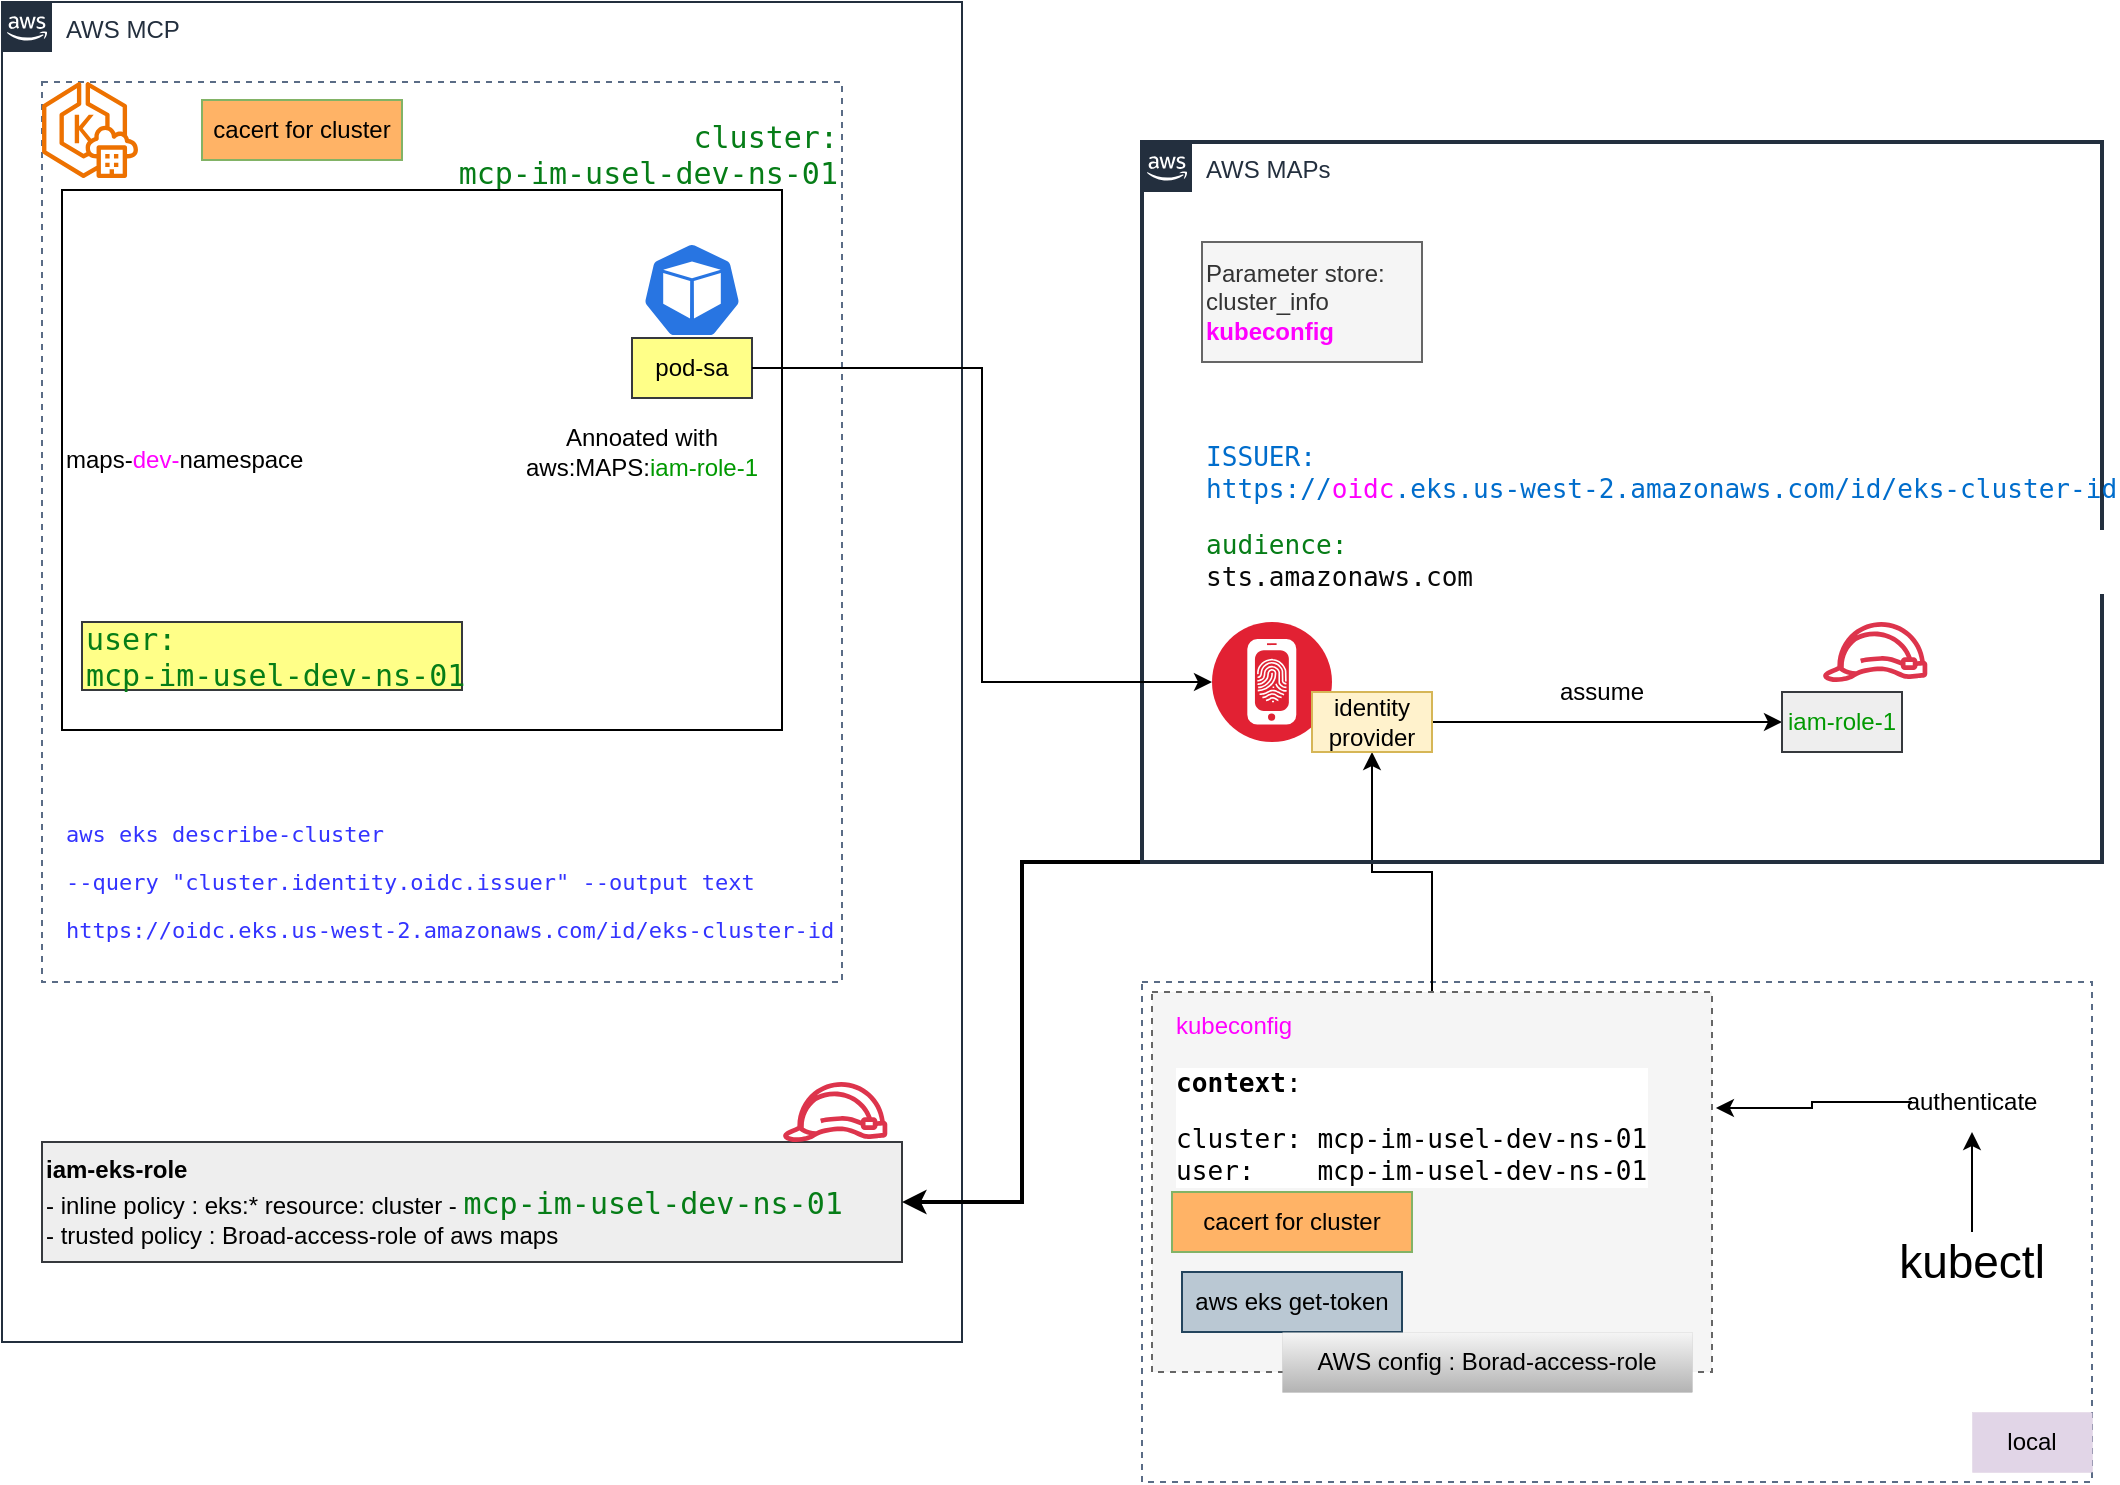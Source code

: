 <mxfile version="24.6.5" type="github">
  <diagram name="Page-1" id="77FXZlbwy5sw5B4aOLtn">
    <mxGraphModel dx="2176" dy="738" grid="1" gridSize="10" guides="1" tooltips="1" connect="1" arrows="1" fold="1" page="1" pageScale="1" pageWidth="850" pageHeight="1100" math="0" shadow="0">
      <root>
        <mxCell id="0" />
        <mxCell id="1" parent="0" />
        <mxCell id="TPYvqTaAF-6Quw0X2QA_-32" value="Generic group" style="fillColor=none;strokeColor=#5A6C86;dashed=1;verticalAlign=top;fontStyle=0;fontColor=#5A6C86;whiteSpace=wrap;html=1;" vertex="1" parent="1">
          <mxGeometry x="280" y="740" width="475" height="250" as="geometry" />
        </mxCell>
        <mxCell id="TPYvqTaAF-6Quw0X2QA_-34" style="edgeStyle=orthogonalEdgeStyle;rounded=0;orthogonalLoop=1;jettySize=auto;html=1;entryX=0.5;entryY=1;entryDx=0;entryDy=0;" edge="1" parent="1" source="TPYvqTaAF-6Quw0X2QA_-26" target="TPYvqTaAF-6Quw0X2QA_-16">
          <mxGeometry relative="1" as="geometry" />
        </mxCell>
        <mxCell id="TPYvqTaAF-6Quw0X2QA_-26" value="" style="fillColor=#f5f5f5;strokeColor=#666666;dashed=1;verticalAlign=top;fontStyle=0;fontColor=#333333;whiteSpace=wrap;html=1;" vertex="1" parent="1">
          <mxGeometry x="285" y="745" width="280" height="190" as="geometry" />
        </mxCell>
        <mxCell id="TPYvqTaAF-6Quw0X2QA_-1" value="AWS MCP" style="points=[[0,0],[0.25,0],[0.5,0],[0.75,0],[1,0],[1,0.25],[1,0.5],[1,0.75],[1,1],[0.75,1],[0.5,1],[0.25,1],[0,1],[0,0.75],[0,0.5],[0,0.25]];outlineConnect=0;gradientColor=none;html=1;whiteSpace=wrap;fontSize=12;fontStyle=0;container=1;pointerEvents=0;collapsible=0;recursiveResize=0;shape=mxgraph.aws4.group;grIcon=mxgraph.aws4.group_aws_cloud_alt;strokeColor=#232F3E;fillColor=none;verticalAlign=top;align=left;spacingLeft=30;fontColor=#232F3E;dashed=0;" vertex="1" parent="1">
          <mxGeometry x="-290" y="250" width="480" height="670" as="geometry" />
        </mxCell>
        <mxCell id="TPYvqTaAF-6Quw0X2QA_-4" value="&lt;div style=&quot;background-color:#ffffff;color:#080808&quot;&gt;&lt;pre style=&quot;font-family: &amp;quot;JetBrains Mono&amp;quot;, monospace;&quot;&gt;&lt;span style=&quot;color: rgb(6, 125, 23);&quot;&gt;&lt;font style=&quot;font-size: 15px;&quot;&gt;cluster:&lt;br/&gt;mcp-im-usel-dev-ns-01&lt;/font&gt;&lt;/span&gt;&lt;/pre&gt;&lt;/div&gt;" style="fillColor=none;strokeColor=#5A6C86;dashed=1;verticalAlign=top;fontStyle=0;fontColor=#5A6C86;whiteSpace=wrap;html=1;align=right;" vertex="1" parent="TPYvqTaAF-6Quw0X2QA_-1">
          <mxGeometry x="20" y="40" width="400" height="450" as="geometry" />
        </mxCell>
        <mxCell id="TPYvqTaAF-6Quw0X2QA_-3" value="" style="sketch=0;outlineConnect=0;fontColor=#232F3E;gradientColor=none;fillColor=#ED7100;strokeColor=none;dashed=0;verticalLabelPosition=bottom;verticalAlign=top;align=center;html=1;fontSize=12;fontStyle=0;aspect=fixed;pointerEvents=1;shape=mxgraph.aws4.eks_on_outposts;" vertex="1" parent="TPYvqTaAF-6Quw0X2QA_-1">
          <mxGeometry x="20" y="40" width="48" height="48" as="geometry" />
        </mxCell>
        <mxCell id="TPYvqTaAF-6Quw0X2QA_-5" value="maps-&lt;font color=&quot;#ff00ff&quot;&gt;dev-&lt;/font&gt;namespace" style="rounded=0;whiteSpace=wrap;html=1;align=left;" vertex="1" parent="TPYvqTaAF-6Quw0X2QA_-1">
          <mxGeometry x="30" y="94" width="360" height="270" as="geometry" />
        </mxCell>
        <mxCell id="TPYvqTaAF-6Quw0X2QA_-8" value="" style="aspect=fixed;sketch=0;html=1;dashed=0;whitespace=wrap;verticalLabelPosition=bottom;verticalAlign=top;fillColor=#2875E2;strokeColor=#ffffff;points=[[0.005,0.63,0],[0.1,0.2,0],[0.9,0.2,0],[0.5,0,0],[0.995,0.63,0],[0.72,0.99,0],[0.5,1,0],[0.28,0.99,0]];shape=mxgraph.kubernetes.icon2;prIcon=pod" vertex="1" parent="TPYvqTaAF-6Quw0X2QA_-1">
          <mxGeometry x="320" y="120" width="50" height="48" as="geometry" />
        </mxCell>
        <mxCell id="TPYvqTaAF-6Quw0X2QA_-13" value="&lt;br&gt;&lt;pre style=&quot;forced-color-adjust: none; color: rgb(8, 8, 8); font-size: 12px; font-style: normal; font-variant-ligatures: normal; font-variant-caps: normal; font-weight: 400; letter-spacing: normal; orphans: 2; text-indent: 0px; text-transform: none; widows: 2; word-spacing: 0px; -webkit-text-stroke-width: 0px; text-decoration-thickness: initial; text-decoration-style: initial; text-decoration-color: initial; font-family: &amp;quot;JetBrains Mono&amp;quot;, monospace;&quot;&gt;&lt;span style=&quot;forced-color-adjust: none; color: rgb(6, 125, 23);&quot;&gt;&lt;font style=&quot;forced-color-adjust: none; font-size: 15px;&quot;&gt;user: &lt;br&gt;mcp-im-usel-dev-ns-01&lt;/font&gt;&lt;/span&gt;&lt;/pre&gt;&lt;div&gt;&lt;br&gt;&lt;/div&gt;" style="text;html=1;align=left;verticalAlign=middle;whiteSpace=wrap;rounded=0;fillColor=#ffff88;strokeColor=#36393d;" vertex="1" parent="TPYvqTaAF-6Quw0X2QA_-1">
          <mxGeometry x="40" y="310" width="190" height="34" as="geometry" />
        </mxCell>
        <mxCell id="TPYvqTaAF-6Quw0X2QA_-17" value="&lt;div style=&quot;background-color: rgb(255, 255, 255); font-size: 11px;&quot;&gt;&lt;pre style=&quot;font-family: &amp;quot;JetBrains Mono&amp;quot;, monospace;&quot;&gt;&lt;div style=&quot;&quot;&gt;&lt;pre style=&quot;font-family: &amp;quot;JetBrains Mono&amp;quot;, monospace;&quot;&gt;&lt;font color=&quot;#3333ff&quot;&gt;aws eks describe-cluster&lt;/font&gt;&lt;/pre&gt;&lt;pre style=&quot;font-family: &amp;quot;JetBrains Mono&amp;quot;, monospace;&quot;&gt;&lt;div&gt;&lt;pre style=&quot;font-family: &amp;quot;JetBrains Mono&amp;quot;, monospace;&quot;&gt;&lt;font color=&quot;#3333ff&quot;&gt;--query &quot;cluster.identity.oidc.issuer&quot; --output text&lt;/font&gt;&lt;/pre&gt;&lt;/div&gt;&lt;/pre&gt;&lt;/div&gt;&lt;font color=&quot;#3333ff&quot;&gt;https://&lt;font style=&quot;font-size: 11px;&quot;&gt;oidc&lt;/font&gt;.eks.us-west-2.amazonaws.com/id/eks-cluster-id&lt;/font&gt;&lt;/pre&gt;&lt;/div&gt;" style="text;html=1;align=left;verticalAlign=middle;whiteSpace=wrap;rounded=0;fillColor=none;strokeWidth=0;" vertex="1" parent="TPYvqTaAF-6Quw0X2QA_-1">
          <mxGeometry x="30" y="400" width="360" height="80" as="geometry" />
        </mxCell>
        <mxCell id="TPYvqTaAF-6Quw0X2QA_-21" value="cacert for cluster" style="text;html=1;align=center;verticalAlign=middle;whiteSpace=wrap;rounded=0;fillColor=#FFB366;strokeColor=#82b366;" vertex="1" parent="TPYvqTaAF-6Quw0X2QA_-1">
          <mxGeometry x="100" y="49" width="100" height="30" as="geometry" />
        </mxCell>
        <mxCell id="TPYvqTaAF-6Quw0X2QA_-35" value="pod-sa" style="text;html=1;align=center;verticalAlign=middle;whiteSpace=wrap;rounded=0;fillColor=#ffff88;strokeColor=#36393d;" vertex="1" parent="TPYvqTaAF-6Quw0X2QA_-1">
          <mxGeometry x="315" y="168" width="60" height="30" as="geometry" />
        </mxCell>
        <mxCell id="TPYvqTaAF-6Quw0X2QA_-36" value="Annoated with aws:MAPS:&lt;font color=&quot;#009900&quot;&gt;iam-role-1&lt;/font&gt;" style="text;html=1;align=center;verticalAlign=middle;whiteSpace=wrap;rounded=0;" vertex="1" parent="TPYvqTaAF-6Quw0X2QA_-1">
          <mxGeometry x="250" y="210" width="140" height="30" as="geometry" />
        </mxCell>
        <mxCell id="TPYvqTaAF-6Quw0X2QA_-41" value="&lt;b&gt;iam-eks-role&lt;/b&gt;&lt;br&gt;- inline policy : eks:* resource: cluster -&amp;nbsp;&lt;span style=&quot;font-size: 15px; color: rgb(6, 125, 23); font-family: &amp;quot;JetBrains Mono&amp;quot;, monospace; text-align: right; background-color: initial;&quot;&gt;mcp-im-usel-dev-ns-01&lt;/span&gt;&lt;div&gt;- trusted policy : Broad-access-role of aws maps&lt;/div&gt;" style="text;html=1;align=left;verticalAlign=middle;whiteSpace=wrap;rounded=0;fillColor=#eeeeee;strokeColor=#36393d;" vertex="1" parent="TPYvqTaAF-6Quw0X2QA_-1">
          <mxGeometry x="20" y="570" width="430" height="60" as="geometry" />
        </mxCell>
        <mxCell id="TPYvqTaAF-6Quw0X2QA_-42" value="" style="sketch=0;outlineConnect=0;fontColor=#232F3E;gradientColor=none;fillColor=#DD344C;strokeColor=none;dashed=0;verticalLabelPosition=bottom;verticalAlign=top;align=center;html=1;fontSize=12;fontStyle=0;aspect=fixed;pointerEvents=1;shape=mxgraph.aws4.role;" vertex="1" parent="TPYvqTaAF-6Quw0X2QA_-1">
          <mxGeometry x="390" y="540" width="53.18" height="30" as="geometry" />
        </mxCell>
        <mxCell id="TPYvqTaAF-6Quw0X2QA_-56" style="edgeStyle=orthogonalEdgeStyle;rounded=0;orthogonalLoop=1;jettySize=auto;html=1;entryX=1;entryY=0.5;entryDx=0;entryDy=0;strokeWidth=2;" edge="1" parent="1" source="TPYvqTaAF-6Quw0X2QA_-2" target="TPYvqTaAF-6Quw0X2QA_-41">
          <mxGeometry relative="1" as="geometry">
            <Array as="points">
              <mxPoint x="220" y="680" />
              <mxPoint x="220" y="850" />
            </Array>
          </mxGeometry>
        </mxCell>
        <mxCell id="TPYvqTaAF-6Quw0X2QA_-2" value="AWS MAPs" style="points=[[0,0],[0.25,0],[0.5,0],[0.75,0],[1,0],[1,0.25],[1,0.5],[1,0.75],[1,1],[0.75,1],[0.5,1],[0.25,1],[0,1],[0,0.75],[0,0.5],[0,0.25]];outlineConnect=0;gradientColor=none;html=1;whiteSpace=wrap;fontSize=12;fontStyle=0;container=1;pointerEvents=0;collapsible=0;recursiveResize=0;shape=mxgraph.aws4.group;grIcon=mxgraph.aws4.group_aws_cloud_alt;strokeColor=#232F3E;fillColor=none;verticalAlign=top;align=left;spacingLeft=30;fontColor=#232F3E;dashed=0;strokeWidth=2;" vertex="1" parent="1">
          <mxGeometry x="280" y="320" width="480" height="360" as="geometry" />
        </mxCell>
        <mxCell id="TPYvqTaAF-6Quw0X2QA_-15" value="" style="image;aspect=fixed;perimeter=ellipsePerimeter;html=1;align=center;shadow=0;dashed=0;fontColor=#4277BB;labelBackgroundColor=default;fontSize=12;spacingTop=3;image=img/lib/ibm/security/identity_provider.svg;" vertex="1" parent="TPYvqTaAF-6Quw0X2QA_-2">
          <mxGeometry x="35" y="240" width="60" height="60" as="geometry" />
        </mxCell>
        <mxCell id="TPYvqTaAF-6Quw0X2QA_-39" style="edgeStyle=orthogonalEdgeStyle;rounded=0;orthogonalLoop=1;jettySize=auto;html=1;entryX=0;entryY=0.5;entryDx=0;entryDy=0;" edge="1" parent="TPYvqTaAF-6Quw0X2QA_-2" source="TPYvqTaAF-6Quw0X2QA_-16" target="TPYvqTaAF-6Quw0X2QA_-38">
          <mxGeometry relative="1" as="geometry" />
        </mxCell>
        <mxCell id="TPYvqTaAF-6Quw0X2QA_-16" value="identity provider" style="text;html=1;align=center;verticalAlign=middle;whiteSpace=wrap;rounded=0;fillColor=#fff2cc;strokeColor=#d6b656;" vertex="1" parent="TPYvqTaAF-6Quw0X2QA_-2">
          <mxGeometry x="85" y="275" width="60" height="30" as="geometry" />
        </mxCell>
        <UserObject label="&lt;pre style=&quot;forced-color-adjust: none; color: rgb(0, 0, 0); font-style: normal; font-variant-ligatures: normal; font-variant-caps: normal; font-weight: 400; letter-spacing: normal; orphans: 2; text-indent: 0px; text-transform: none; widows: 2; word-spacing: 0px; -webkit-text-stroke-width: 0px; text-decoration-thickness: initial; text-decoration-style: initial; text-decoration-color: initial; font-family: &amp;quot;JetBrains Mono&amp;quot;, monospace; font-size: 9.8pt;&quot;&gt;&lt;span style=&quot;forced-color-adjust: none; color: rgb(0, 109, 204);&quot;&gt;ISSUER:&lt;br style=&quot;forced-color-adjust: none;&quot;&gt;https://&lt;/span&gt;&lt;font color=&quot;#ff00ff&quot; style=&quot;forced-color-adjust: none;&quot;&gt;oidc&lt;/font&gt;&lt;span style=&quot;forced-color-adjust: none; color: rgb(0, 109, 204);&quot;&gt;.eks.us-west-2.amazonaws.com/id/eks-cluster-id&lt;/span&gt;&lt;/pre&gt;&lt;pre style=&quot;forced-color-adjust: none; color: rgb(0, 0, 0); font-style: normal; font-variant-ligatures: normal; font-variant-caps: normal; font-weight: 400; letter-spacing: normal; orphans: 2; text-indent: 0px; text-transform: none; widows: 2; word-spacing: 0px; -webkit-text-stroke-width: 0px; text-decoration-thickness: initial; text-decoration-style: initial; text-decoration-color: initial; font-family: &amp;quot;JetBrains Mono&amp;quot;, monospace; font-size: 9.8pt;&quot;&gt;&lt;span style=&quot;forced-color-adjust: none; color: rgb(0, 109, 204);&quot;&gt;&lt;div style=&quot;background-color:#ffffff;color:#080808&quot;&gt;&lt;pre style=&quot;font-family:&#39;JetBrains Mono&#39;,monospace;font-size:9.8pt;&quot;&gt;&lt;span style=&quot;color:#067d17;&quot;&gt;audience:&lt;br&gt;&lt;/span&gt;sts.amazonaws.com&lt;/pre&gt;&lt;/div&gt;&lt;/span&gt;&lt;/pre&gt;" link="&lt;pre style=&quot;forced-color-adjust: none; color: rgb(0, 0, 0); font-style: normal; font-variant-ligatures: normal; font-variant-caps: normal; font-weight: 400; letter-spacing: normal; orphans: 2; text-align: center; text-indent: 0px; text-transform: none; widows: 2; word-spacing: 0px; -webkit-text-stroke-width: 0px; text-decoration-thickness: initial; text-decoration-style: initial; text-decoration-color: initial; font-family: &amp;quot;JetBrains Mono&amp;quot;, monospace; font-size: 9.8pt;&quot;&gt;&lt;span style=&quot;forced-color-adjust: none; color: rgb(0, 109, 204);&quot;&gt;ISSUER:&lt;br style=&quot;forced-color-adjust: none;&quot;&gt;https://&lt;/span&gt;&lt;font color=&quot;#ff00ff&quot; style=&quot;forced-color-adjust: none;&quot;&gt;oidc&lt;/font&gt;&lt;span style=&quot;forced-color-adjust: none; color: rgb(0, 109, 204);&quot;&gt;.eks.us-west-2.amazonaws.com/id/eks-cluster-id&lt;/span&gt;&lt;/pre&gt;" id="TPYvqTaAF-6Quw0X2QA_-18">
          <mxCell style="text;whiteSpace=wrap;html=1;align=left;" vertex="1" parent="TPYvqTaAF-6Quw0X2QA_-2">
            <mxGeometry x="30" y="130" width="420" height="80" as="geometry" />
          </mxCell>
        </UserObject>
        <mxCell id="TPYvqTaAF-6Quw0X2QA_-20" value="Parameter store: &lt;br&gt;cluster_info&lt;br&gt;&lt;b&gt;&lt;font color=&quot;#ff00ff&quot;&gt;kubeconfig&lt;/font&gt;&lt;/b&gt;" style="text;html=1;align=left;verticalAlign=middle;whiteSpace=wrap;rounded=0;fillColor=#f5f5f5;fontColor=#333333;strokeColor=#666666;" vertex="1" parent="TPYvqTaAF-6Quw0X2QA_-2">
          <mxGeometry x="30" y="50" width="110" height="60" as="geometry" />
        </mxCell>
        <mxCell id="TPYvqTaAF-6Quw0X2QA_-38" value="&lt;font color=&quot;#009900&quot;&gt;iam-role-1&lt;/font&gt;" style="text;html=1;align=center;verticalAlign=middle;whiteSpace=wrap;rounded=0;fillColor=#eeeeee;strokeColor=#36393d;" vertex="1" parent="TPYvqTaAF-6Quw0X2QA_-2">
          <mxGeometry x="320" y="275" width="60" height="30" as="geometry" />
        </mxCell>
        <mxCell id="TPYvqTaAF-6Quw0X2QA_-40" value="assume" style="text;html=1;align=center;verticalAlign=middle;whiteSpace=wrap;rounded=0;" vertex="1" parent="TPYvqTaAF-6Quw0X2QA_-2">
          <mxGeometry x="200" y="260" width="60" height="30" as="geometry" />
        </mxCell>
        <mxCell id="TPYvqTaAF-6Quw0X2QA_-55" value="" style="sketch=0;outlineConnect=0;fontColor=#232F3E;gradientColor=none;fillColor=#DD344C;strokeColor=none;dashed=0;verticalLabelPosition=bottom;verticalAlign=top;align=center;html=1;fontSize=12;fontStyle=0;aspect=fixed;pointerEvents=1;shape=mxgraph.aws4.role;" vertex="1" parent="TPYvqTaAF-6Quw0X2QA_-2">
          <mxGeometry x="340" y="240" width="53.18" height="30" as="geometry" />
        </mxCell>
        <mxCell id="TPYvqTaAF-6Quw0X2QA_-19" value="&lt;font color=&quot;#ff00ff&quot;&gt;kubeconfig&lt;/font&gt;&lt;br&gt;&lt;div style=&quot;background-color: rgb(255, 255, 255);&quot;&gt;&lt;pre style=&quot;font-family: &amp;quot;JetBrains Mono&amp;quot;, monospace; font-size: 9.8pt;&quot;&gt;&lt;b&gt;context&lt;/b&gt;:&lt;/pre&gt;&lt;pre style=&quot;font-family: &amp;quot;JetBrains Mono&amp;quot;, monospace; font-size: 9.8pt;&quot;&gt;cluster: mcp-im-usel-dev-ns-01&lt;br&gt;user:    mcp-im-usel-dev-ns-01&lt;/pre&gt;&lt;/div&gt;" style="text;html=1;align=left;verticalAlign=middle;whiteSpace=wrap;rounded=0;" vertex="1" parent="1">
          <mxGeometry x="295" y="765" width="260" height="80" as="geometry" />
        </mxCell>
        <mxCell id="TPYvqTaAF-6Quw0X2QA_-22" value="cacert for cluster" style="text;html=1;align=center;verticalAlign=middle;whiteSpace=wrap;rounded=0;fillColor=#FFB366;strokeColor=#82b366;" vertex="1" parent="1">
          <mxGeometry x="295" y="845" width="120" height="30" as="geometry" />
        </mxCell>
        <mxCell id="TPYvqTaAF-6Quw0X2QA_-23" value="aws eks get-token" style="text;html=1;align=center;verticalAlign=middle;whiteSpace=wrap;rounded=0;fillColor=#bac8d3;strokeColor=#23445d;" vertex="1" parent="1">
          <mxGeometry x="300" y="885" width="110" height="30" as="geometry" />
        </mxCell>
        <mxCell id="TPYvqTaAF-6Quw0X2QA_-28" style="edgeStyle=orthogonalEdgeStyle;rounded=0;orthogonalLoop=1;jettySize=auto;html=1;entryX=0.5;entryY=1;entryDx=0;entryDy=0;" edge="1" parent="1" source="TPYvqTaAF-6Quw0X2QA_-24" target="TPYvqTaAF-6Quw0X2QA_-25">
          <mxGeometry relative="1" as="geometry" />
        </mxCell>
        <mxCell id="TPYvqTaAF-6Quw0X2QA_-24" value="&lt;font style=&quot;font-size: 23px;&quot;&gt;kubectl&lt;/font&gt;" style="text;html=1;align=center;verticalAlign=middle;whiteSpace=wrap;rounded=0;" vertex="1" parent="1">
          <mxGeometry x="640" y="865" width="110" height="30" as="geometry" />
        </mxCell>
        <mxCell id="TPYvqTaAF-6Quw0X2QA_-25" value="authenticate" style="text;html=1;align=center;verticalAlign=middle;whiteSpace=wrap;rounded=0;" vertex="1" parent="1">
          <mxGeometry x="665" y="785" width="60" height="30" as="geometry" />
        </mxCell>
        <mxCell id="TPYvqTaAF-6Quw0X2QA_-29" style="edgeStyle=orthogonalEdgeStyle;rounded=0;orthogonalLoop=1;jettySize=auto;html=1;entryX=1.007;entryY=0.305;entryDx=0;entryDy=0;entryPerimeter=0;" edge="1" parent="1" source="TPYvqTaAF-6Quw0X2QA_-25" target="TPYvqTaAF-6Quw0X2QA_-26">
          <mxGeometry relative="1" as="geometry" />
        </mxCell>
        <mxCell id="TPYvqTaAF-6Quw0X2QA_-30" value="AWS config : Borad-access-role" style="text;html=1;align=center;verticalAlign=middle;whiteSpace=wrap;rounded=0;fillColor=#f5f5f5;strokeColor=#666666;gradientColor=#b3b3b3;strokeWidth=0;" vertex="1" parent="1">
          <mxGeometry x="350" y="915" width="205" height="30" as="geometry" />
        </mxCell>
        <mxCell id="TPYvqTaAF-6Quw0X2QA_-31" value="local" style="text;html=1;align=center;verticalAlign=middle;whiteSpace=wrap;rounded=0;fillColor=#e1d5e7;strokeColor=#9673a6;strokeWidth=0;" vertex="1" parent="1">
          <mxGeometry x="695" y="955" width="60" height="30" as="geometry" />
        </mxCell>
        <mxCell id="TPYvqTaAF-6Quw0X2QA_-37" style="edgeStyle=orthogonalEdgeStyle;rounded=0;orthogonalLoop=1;jettySize=auto;html=1;entryX=0;entryY=0.5;entryDx=0;entryDy=0;" edge="1" parent="1" source="TPYvqTaAF-6Quw0X2QA_-35" target="TPYvqTaAF-6Quw0X2QA_-15">
          <mxGeometry relative="1" as="geometry" />
        </mxCell>
      </root>
    </mxGraphModel>
  </diagram>
</mxfile>
